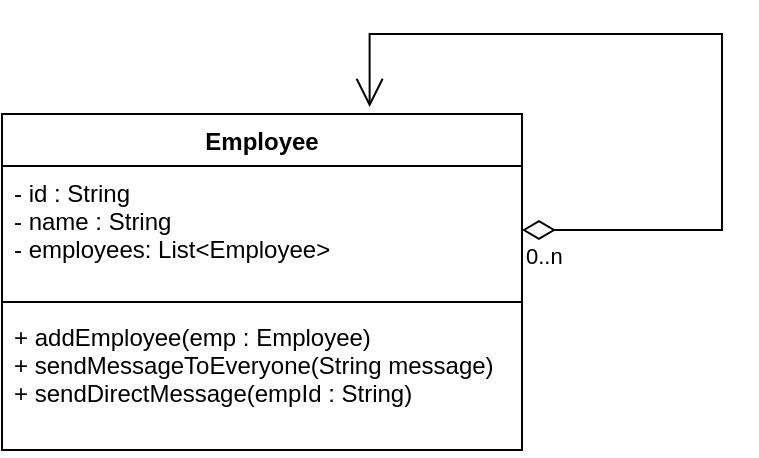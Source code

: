 <mxfile version="21.3.8" type="device">
  <diagram name="Page-1" id="zPFfAeWLgi0K8CiBb0zO">
    <mxGraphModel dx="1434" dy="754" grid="1" gridSize="10" guides="1" tooltips="1" connect="1" arrows="1" fold="1" page="1" pageScale="1" pageWidth="850" pageHeight="1100" math="0" shadow="0">
      <root>
        <mxCell id="0" />
        <mxCell id="1" parent="0" />
        <mxCell id="z6dHhof6Qh459luWj3b7-1" value="Employee" style="swimlane;fontStyle=1;align=center;verticalAlign=top;childLayout=stackLayout;horizontal=1;startSize=26;horizontalStack=0;resizeParent=1;resizeParentMax=0;resizeLast=0;collapsible=1;marginBottom=0;" parent="1" vertex="1">
          <mxGeometry x="190" y="80" width="260" height="168" as="geometry" />
        </mxCell>
        <mxCell id="z6dHhof6Qh459luWj3b7-2" value="- id : String&#xa;- name : String&#xa;- employees: List&lt;Employee&gt;" style="text;strokeColor=none;fillColor=none;align=left;verticalAlign=top;spacingLeft=4;spacingRight=4;overflow=hidden;rotatable=0;points=[[0,0.5],[1,0.5]];portConstraint=eastwest;" parent="z6dHhof6Qh459luWj3b7-1" vertex="1">
          <mxGeometry y="26" width="260" height="64" as="geometry" />
        </mxCell>
        <mxCell id="z6dHhof6Qh459luWj3b7-3" value="" style="line;strokeWidth=1;fillColor=none;align=left;verticalAlign=middle;spacingTop=-1;spacingLeft=3;spacingRight=3;rotatable=0;labelPosition=right;points=[];portConstraint=eastwest;strokeColor=inherit;" parent="z6dHhof6Qh459luWj3b7-1" vertex="1">
          <mxGeometry y="90" width="260" height="8" as="geometry" />
        </mxCell>
        <mxCell id="z6dHhof6Qh459luWj3b7-4" value="+ addEmployee(emp : Employee)&#xa;+ sendMessageToEveryone(String message)&#xa;+ sendDirectMessage(empId : String)" style="text;strokeColor=none;fillColor=none;align=left;verticalAlign=top;spacingLeft=4;spacingRight=4;overflow=hidden;rotatable=0;points=[[0,0.5],[1,0.5]];portConstraint=eastwest;" parent="z6dHhof6Qh459luWj3b7-1" vertex="1">
          <mxGeometry y="98" width="260" height="70" as="geometry" />
        </mxCell>
        <mxCell id="z6dHhof6Qh459luWj3b7-5" value="" style="endArrow=open;html=1;endSize=12;startArrow=diamondThin;startSize=14;startFill=0;edgeStyle=orthogonalEdgeStyle;rounded=0;exitX=1;exitY=0.5;exitDx=0;exitDy=0;entryX=0.707;entryY=-0.021;entryDx=0;entryDy=0;entryPerimeter=0;" parent="z6dHhof6Qh459luWj3b7-1" source="z6dHhof6Qh459luWj3b7-2" target="z6dHhof6Qh459luWj3b7-1" edge="1">
          <mxGeometry relative="1" as="geometry">
            <mxPoint x="300" y="70" as="sourcePoint" />
            <mxPoint x="200" y="-80" as="targetPoint" />
            <Array as="points">
              <mxPoint x="360" y="58" />
              <mxPoint x="360" y="-40" />
              <mxPoint x="184" y="-40" />
            </Array>
          </mxGeometry>
        </mxCell>
        <mxCell id="z6dHhof6Qh459luWj3b7-6" value="0..n" style="edgeLabel;resizable=0;html=1;align=left;verticalAlign=top;" parent="z6dHhof6Qh459luWj3b7-5" connectable="0" vertex="1">
          <mxGeometry x="-1" relative="1" as="geometry" />
        </mxCell>
      </root>
    </mxGraphModel>
  </diagram>
</mxfile>
